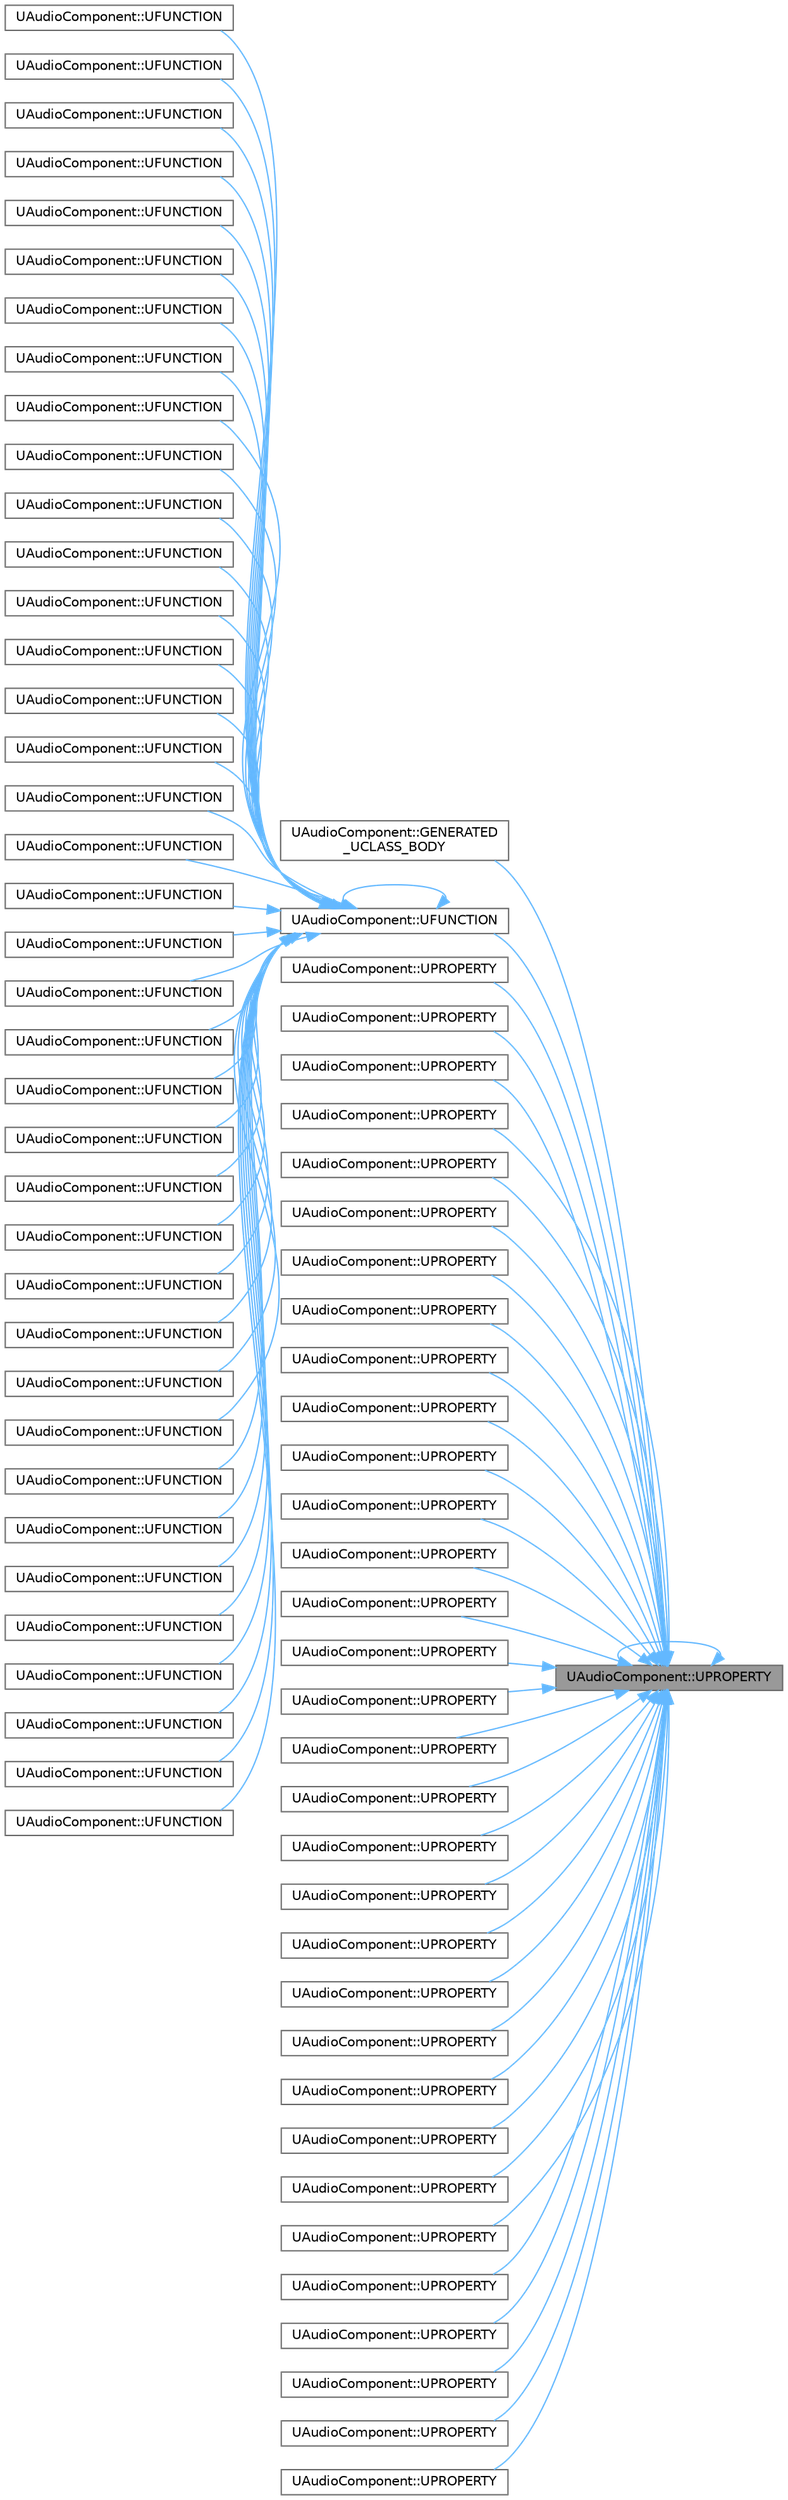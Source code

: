 digraph "UAudioComponent::UPROPERTY"
{
 // INTERACTIVE_SVG=YES
 // LATEX_PDF_SIZE
  bgcolor="transparent";
  edge [fontname=Helvetica,fontsize=10,labelfontname=Helvetica,labelfontsize=10];
  node [fontname=Helvetica,fontsize=10,shape=box,height=0.2,width=0.4];
  rankdir="RL";
  Node1 [id="Node000001",label="UAudioComponent::UPROPERTY",height=0.2,width=0.4,color="gray40", fillcolor="grey60", style="filled", fontcolor="black",tooltip="Array of parameters for this AudioComponent."];
  Node1 -> Node2 [id="edge1_Node000001_Node000002",dir="back",color="steelblue1",style="solid",tooltip=" "];
  Node2 [id="Node000002",label="UAudioComponent::GENERATED\l_UCLASS_BODY",height=0.2,width=0.4,color="grey40", fillcolor="white", style="filled",URL="$d4/d98/classUAudioComponent.html#a17e0186af97f1a8f982613cac853095a",tooltip="The sound to be played."];
  Node1 -> Node3 [id="edge2_Node000001_Node000003",dir="back",color="steelblue1",style="solid",tooltip=" "];
  Node3 [id="Node000003",label="UAudioComponent::UFUNCTION",height=0.2,width=0.4,color="grey40", fillcolor="white", style="filled",URL="$d4/d98/classUAudioComponent.html#aeff9eb860ef961a765e93ee84e385433",tooltip="Auto destroy this component on completion."];
  Node3 -> Node4 [id="edge3_Node000003_Node000004",dir="back",color="steelblue1",style="solid",tooltip=" "];
  Node4 [id="Node000004",label="UAudioComponent::UFUNCTION",height=0.2,width=0.4,color="grey40", fillcolor="white", style="filled",URL="$d4/d98/classUAudioComponent.html#a6ae489198511d94b033143732923294c",tooltip="Retrieves Cooked Amplitude Envelope Data at the current playback time."];
  Node3 -> Node5 [id="edge4_Node000003_Node000005",dir="back",color="steelblue1",style="solid",tooltip=" "];
  Node5 [id="Node000005",label="UAudioComponent::UFUNCTION",height=0.2,width=0.4,color="grey40", fillcolor="white", style="filled",URL="$d4/d98/classUAudioComponent.html#a86c22e3447bea0e060f7bb54e614f87b",tooltip="Retrieves the current-time amplitude envelope data of the sounds playing on the audio component."];
  Node3 -> Node6 [id="edge5_Node000003_Node000006",dir="back",color="steelblue1",style="solid",tooltip=" "];
  Node6 [id="Node000006",label="UAudioComponent::UFUNCTION",height=0.2,width=0.4,color="grey40", fillcolor="white", style="filled",URL="$d4/d98/classUAudioComponent.html#af515dc20653f29c3b76feb163ccf9531",tooltip="Retrieves the current-time cooked spectral data of the sounds playing on the audio component."];
  Node3 -> Node7 [id="edge6_Node000003_Node000007",dir="back",color="steelblue1",style="solid",tooltip=" "];
  Node7 [id="Node000007",label="UAudioComponent::UFUNCTION",height=0.2,width=0.4,color="grey40", fillcolor="white", style="filled",URL="$d4/d98/classUAudioComponent.html#a1b56c77009da18d3aea16135e301c92d",tooltip="Retrieves the current-time cooked spectral data of the sounds playing on the audio component."];
  Node3 -> Node8 [id="edge7_Node000003_Node000008",dir="back",color="steelblue1",style="solid",tooltip=" "];
  Node8 [id="Node000008",label="UAudioComponent::UFUNCTION",height=0.2,width=0.4,color="grey40", fillcolor="white", style="filled",URL="$d4/d98/classUAudioComponent.html#aaf0c32c528a2ec7e1300b2a6691ccc1c",tooltip="Queries whether or not the targeted Audio Component instance’s sound has Amplitude Envelope Data,..."];
  Node3 -> Node9 [id="edge8_Node000003_Node000009",dir="back",color="steelblue1",style="solid",tooltip=" "];
  Node9 [id="Node000009",label="UAudioComponent::UFUNCTION",height=0.2,width=0.4,color="grey40", fillcolor="white", style="filled",URL="$d4/d98/classUAudioComponent.html#a17ab49d645c437a8e7b1e7223a48bb0c",tooltip="Queries if the sound wave playing in this audio component has cooked FFT data, returns FALSE if none ..."];
  Node3 -> Node10 [id="edge9_Node000003_Node000010",dir="back",color="steelblue1",style="solid",tooltip=" "];
  Node10 [id="Node000010",label="UAudioComponent::UFUNCTION",height=0.2,width=0.4,color="grey40", fillcolor="white", style="filled",URL="$d4/d98/classUAudioComponent.html#a802e0a291e0dd4bba3595db1553bd571",tooltip="Returns if the sound is virtualized."];
  Node3 -> Node11 [id="edge10_Node000003_Node000011",dir="back",color="steelblue1",style="solid",tooltip=" "];
  Node11 [id="Node000011",label="UAudioComponent::UFUNCTION",height=0.2,width=0.4,color="grey40", fillcolor="white", style="filled",URL="$d4/d98/classUAudioComponent.html#a0045e8542cff43546bbfd3cb69839518",tooltip="Returns the enumerated play states of the audio component."];
  Node3 -> Node12 [id="edge11_Node000003_Node000012",dir="back",color="steelblue1",style="solid",tooltip=" "];
  Node12 [id="Node000012",label="UAudioComponent::UFUNCTION",height=0.2,width=0.4,color="grey40", fillcolor="white", style="filled",URL="$d4/d98/classUAudioComponent.html#a3419ed6f14c50095e40947f9af3c0839",tooltip="Gets the set of currently active modulators for a given Modulation Destination."];
  Node3 -> Node13 [id="edge12_Node000003_Node000013",dir="back",color="steelblue1",style="solid",tooltip=" "];
  Node13 [id="Node000013",label="UAudioComponent::UFUNCTION",height=0.2,width=0.4,color="grey40", fillcolor="white", style="filled",URL="$d4/d98/classUAudioComponent.html#a2805b275848a2ad406bcdda3ad4c6bb3",tooltip="Returns TRUE if the targeted Audio Component’s sound is playing."];
  Node3 -> Node14 [id="edge13_Node000003_Node000014",dir="back",color="steelblue1",style="solid",tooltip=" "];
  Node14 [id="Node000014",label="UAudioComponent::UFUNCTION",height=0.2,width=0.4,color="grey40", fillcolor="white", style="filled",URL="$d4/d98/classUAudioComponent.html#a2bc63bd390245e15a8fff0fa63bd6237",tooltip="Begins playing the targeted Audio Component's sound at the designated Start Time, seeking into a soun..."];
  Node3 -> Node15 [id="edge14_Node000003_Node000015",dir="back",color="steelblue1",style="solid",tooltip=" "];
  Node15 [id="Node000015",label="UAudioComponent::UFUNCTION",height=0.2,width=0.4,color="grey40", fillcolor="white", style="filled",URL="$d4/d98/classUAudioComponent.html#a417847271b1441a6584384054d172edf",tooltip="Adds the given set of Modulators to the modulators currently set on the Audio Component."];
  Node3 -> Node16 [id="edge15_Node000003_Node000016",dir="back",color="steelblue1",style="solid",tooltip=" "];
  Node16 [id="Node000016",label="UAudioComponent::UFUNCTION",height=0.2,width=0.4,color="grey40", fillcolor="white", style="filled",URL="$d4/d98/classUAudioComponent.html#ab9445d21c3fdcc4de49bae28dba58f35",tooltip="This function is used to modify the Attenuation Settings on the targeted Audio Component instance."];
  Node3 -> Node17 [id="edge16_Node000003_Node000017",dir="back",color="steelblue1",style="solid",tooltip=" "];
  Node17 [id="Node000017",label="UAudioComponent::UFUNCTION",height=0.2,width=0.4,color="grey40", fillcolor="white", style="filled",URL="$d4/d98/classUAudioComponent.html#acdf302e760a8d1cfb87dbd2264b95aab",tooltip="This function allows designers to trigger an adjustment to the sound instance’s playback Volume with ..."];
  Node3 -> Node18 [id="edge17_Node000003_Node000018",dir="back",color="steelblue1",style="solid",tooltip=" "];
  Node18 [id="Node000018",label="UAudioComponent::UFUNCTION",height=0.2,width=0.4,color="grey40", fillcolor="white", style="filled",URL="$d4/d98/classUAudioComponent.html#aaae171d3ce20099fafecd062fcee9816",tooltip="Removes the given set of Modulators to the modulators currently set on the Audio Component."];
  Node3 -> Node19 [id="edge18_Node000003_Node000019",dir="back",color="steelblue1",style="solid",tooltip=" "];
  Node19 [id="Node000019",label="UAudioComponent::UFUNCTION",height=0.2,width=0.4,color="grey40", fillcolor="white", style="filled",URL="$d4/d98/classUAudioComponent.html#ad89ec1c2ca8d8a850cdcf87bdc1cc7ce",tooltip=" "];
  Node3 -> Node20 [id="edge19_Node000003_Node000020",dir="back",color="steelblue1",style="solid",tooltip=" "];
  Node20 [id="Node000020",label="UAudioComponent::UFUNCTION",height=0.2,width=0.4,color="grey40", fillcolor="white", style="filled",URL="$d4/d98/classUAudioComponent.html#a86472452da16e525b3e615f6767e1779",tooltip=" "];
  Node3 -> Node21 [id="edge20_Node000003_Node000021",dir="back",color="steelblue1",style="solid",tooltip=" "];
  Node21 [id="Node000021",label="UAudioComponent::UFUNCTION",height=0.2,width=0.4,color="grey40", fillcolor="white", style="filled",URL="$d4/d98/classUAudioComponent.html#a9c3e235ccff86ee81a6cb32ac50472fc",tooltip="Sets how much audio the sound should send to the given Audio Bus (POST Source Effects)."];
  Node3 -> Node22 [id="edge21_Node000003_Node000022",dir="back",color="steelblue1",style="solid",tooltip=" "];
  Node22 [id="Node000022",label="UAudioComponent::UFUNCTION",height=0.2,width=0.4,color="grey40", fillcolor="white", style="filled",URL="$d4/d98/classUAudioComponent.html#a05048d1e0abc6c58fd1490c4b6a240ea",tooltip="Sets how much audio the sound should send to the given Audio Bus (PRE Source Effects)."];
  Node3 -> Node23 [id="edge22_Node000003_Node000023",dir="back",color="steelblue1",style="solid",tooltip=" "];
  Node23 [id="Node000023",label="UAudioComponent::UFUNCTION",height=0.2,width=0.4,color="grey40", fillcolor="white", style="filled",URL="$d4/d98/classUAudioComponent.html#a2896374d5d946becf3c1854afe45f85b",tooltip="When set to TRUE, enables an additional High Pass Filter Frequency to be calculated in with the sound..."];
  Node3 -> Node24 [id="edge23_Node000003_Node000024",dir="back",color="steelblue1",style="solid",tooltip=" "];
  Node24 [id="Node000024",label="UAudioComponent::UFUNCTION",height=0.2,width=0.4,color="grey40", fillcolor="white", style="filled",URL="$d4/d98/classUAudioComponent.html#a66be0f0d7e524cec09886b45b7f5ca19",tooltip="Sets a cutoff frequency, in Hz, for the targeted Audio Component’s sound’s High Pass Filter calculati..."];
  Node3 -> Node25 [id="edge24_Node000003_Node000025",dir="back",color="steelblue1",style="solid",tooltip=" "];
  Node25 [id="Node000025",label="UAudioComponent::UFUNCTION",height=0.2,width=0.4,color="grey40", fillcolor="white", style="filled",URL="$d4/d98/classUAudioComponent.html#a1ce946d4a80ae09b9f765dda640b3490",tooltip="When set to TRUE, enables an additional Low Pass Filter Frequency to be calculated in with the sound ..."];
  Node3 -> Node26 [id="edge25_Node000003_Node000026",dir="back",color="steelblue1",style="solid",tooltip=" "];
  Node26 [id="Node000026",label="UAudioComponent::UFUNCTION",height=0.2,width=0.4,color="grey40", fillcolor="white", style="filled",URL="$d4/d98/classUAudioComponent.html#a19cb716103f06af2effc48b4d603f6ec",tooltip="Sets a cutoff frequency, in Hz, for the targeted Audio Component’s sound’s Low Pass Filter calculatio..."];
  Node3 -> Node27 [id="edge26_Node000003_Node000027",dir="back",color="steelblue1",style="solid",tooltip=" "];
  Node27 [id="Node000027",label="UAudioComponent::UFUNCTION",height=0.2,width=0.4,color="grey40", fillcolor="white", style="filled",URL="$d4/d98/classUAudioComponent.html#a000f448d737c4a54a67e47e07c580a51",tooltip="Sets the routing for one of the given Audio component's Modulation Destinations."];
  Node3 -> Node28 [id="edge27_Node000003_Node000028",dir="back",color="steelblue1",style="solid",tooltip=" "];
  Node28 [id="Node000028",label="UAudioComponent::UFUNCTION",height=0.2,width=0.4,color="grey40", fillcolor="white", style="filled",URL="$d4/d98/classUAudioComponent.html#a18f9508bb98e146f8eb2e4f5b91777d2",tooltip="Sets whether or not to output the audio to bus only."];
  Node3 -> Node3 [id="edge28_Node000003_Node000003",dir="back",color="steelblue1",style="solid",tooltip=" "];
  Node3 -> Node29 [id="edge29_Node000003_Node000029",dir="back",color="steelblue1",style="solid",tooltip=" "];
  Node29 [id="Node000029",label="UAudioComponent::UFUNCTION",height=0.2,width=0.4,color="grey40", fillcolor="white", style="filled",URL="$d4/d98/classUAudioComponent.html#a554d0080c5e45dca217f7352a1742f4c",tooltip="Pause an audio component playing its sound cue, issue any delegates if needed."];
  Node3 -> Node30 [id="edge30_Node000003_Node000030",dir="back",color="steelblue1",style="solid",tooltip=" "];
  Node30 [id="Node000030",label="UAudioComponent::UFUNCTION",height=0.2,width=0.4,color="grey40", fillcolor="white", style="filled",URL="$d4/d98/classUAudioComponent.html#ad38cf34dda6b9664cf606a4b802d49e6",tooltip="Set a new pitch multiplier."];
  Node3 -> Node31 [id="edge31_Node000003_Node000031",dir="back",color="steelblue1",style="solid",tooltip=" "];
  Node31 [id="Node000031",label="UAudioComponent::UFUNCTION",height=0.2,width=0.4,color="grey40", fillcolor="white", style="filled",URL="$d4/d98/classUAudioComponent.html#a9b4b0120ee1a6a64088c050a5519763e",tooltip=" "];
  Node3 -> Node32 [id="edge32_Node000003_Node000032",dir="back",color="steelblue1",style="solid",tooltip=" "];
  Node32 [id="Node000032",label="UAudioComponent::UFUNCTION",height=0.2,width=0.4,color="grey40", fillcolor="white", style="filled",URL="$d4/d98/classUAudioComponent.html#ab183273b43bc99c4116a002ca5530f10",tooltip="Allows designers to target a specific Audio Component instance’s sound and set the send level (volume..."];
  Node3 -> Node33 [id="edge33_Node000003_Node000033",dir="back",color="steelblue1",style="solid",tooltip=" "];
  Node33 [id="Node000033",label="UAudioComponent::UFUNCTION",height=0.2,width=0.4,color="grey40", fillcolor="white", style="filled",URL="$d4/d98/classUAudioComponent.html#a6b8cb0a70a88a8d7dd8615126b0230b3",tooltip="Allows designers to target a specific Audio Component instance’s sound and set the send level (volume..."];
  Node3 -> Node34 [id="edge34_Node000003_Node000034",dir="back",color="steelblue1",style="solid",tooltip=" "];
  Node34 [id="Node000034",label="UAudioComponent::UFUNCTION",height=0.2,width=0.4,color="grey40", fillcolor="white", style="filled",URL="$d4/d98/classUAudioComponent.html#aef1fb06c746fab2435db614f139d84d8",tooltip="Allows designers to target a specific Audio Component instance’s sound set the send level (volume of ..."];
  Node3 -> Node35 [id="edge35_Node000003_Node000035",dir="back",color="steelblue1",style="solid",tooltip=" "];
  Node35 [id="Node000035",label="UAudioComponent::UFUNCTION",height=0.2,width=0.4,color="grey40", fillcolor="white", style="filled",URL="$d4/d98/classUAudioComponent.html#a2d348275451869059d444e5fcede03ba",tooltip="Set whether sounds generated by this audio component should be considered UI sounds."];
  Node3 -> Node36 [id="edge36_Node000003_Node000036",dir="back",color="steelblue1",style="solid",tooltip=" "];
  Node36 [id="Node000036",label="UAudioComponent::UFUNCTION",height=0.2,width=0.4,color="grey40", fillcolor="white", style="filled",URL="$d4/d98/classUAudioComponent.html#a1e35e7f7a839a764e8ec5872ee83d86f",tooltip="Set a new volume multiplier."];
  Node3 -> Node37 [id="edge37_Node000003_Node000037",dir="back",color="steelblue1",style="solid",tooltip=" "];
  Node37 [id="Node000037",label="UAudioComponent::UFUNCTION",height=0.2,width=0.4,color="grey40", fillcolor="white", style="filled",URL="$d4/d98/classUAudioComponent.html#ae3c0e755611a1b5223c82e6a9ee5544a",tooltip="Sets the parameter matching the name indicated to the provided Wave."];
  Node3 -> Node38 [id="edge38_Node000003_Node000038",dir="back",color="steelblue1",style="solid",tooltip=" "];
  Node38 [id="Node000038",label="UAudioComponent::UFUNCTION",height=0.2,width=0.4,color="grey40", fillcolor="white", style="filled",URL="$d4/d98/classUAudioComponent.html#a111fa204411b9887db7ae7f7e91adb62",tooltip="Cues request to stop sound after the provided delay (in seconds), stopping immediately if delay is ze..."];
  Node3 -> Node39 [id="edge39_Node000003_Node000039",dir="back",color="steelblue1",style="solid",tooltip=" "];
  Node39 [id="Node000039",label="UAudioComponent::UFUNCTION",height=0.2,width=0.4,color="grey40", fillcolor="white", style="filled",URL="$d4/d98/classUAudioComponent.html#a97f3d99c97ad642a605ddf05871aba29",tooltip="This function allows designers to call Play on an Audio Component instance while applying a volume cu..."];
  Node3 -> Node40 [id="edge40_Node000003_Node000040",dir="back",color="steelblue1",style="solid",tooltip=" "];
  Node40 [id="Node000040",label="UAudioComponent::UFUNCTION",height=0.2,width=0.4,color="grey40", fillcolor="white", style="filled",URL="$d4/d98/classUAudioComponent.html#a673d7eda9519713a7527f0efbf56391f",tooltip="This function allows designers to call a delayed Stop on an Audio Component instance while applying a..."];
  Node3 -> Node41 [id="edge41_Node000003_Node000041",dir="back",color="steelblue1",style="solid",tooltip=" "];
  Node41 [id="Node000041",label="UAudioComponent::UFUNCTION",height=0.2,width=0.4,color="grey40", fillcolor="white", style="filled",URL="$d4/d98/classUAudioComponent.html#af32f9beb837012e65210ed316d42ab32",tooltip="Start a sound playing on an audio component on a given quantization boundary with the handle to an ex..."];
  Node1 -> Node42 [id="edge42_Node000001_Node000042",dir="back",color="steelblue1",style="solid",tooltip=" "];
  Node42 [id="Node000042",label="UAudioComponent::UPROPERTY",height=0.2,width=0.4,color="grey40", fillcolor="white", style="filled",URL="$d4/d98/classUAudioComponent.html#a3814f7ac3859df7feb1541a36f956a21",tooltip="The upper bound to use when randomly determining a pitch multiplier."];
  Node1 -> Node43 [id="edge43_Node000001_Node000043",dir="back",color="steelblue1",style="solid",tooltip=" "];
  Node43 [id="Node000043",label="UAudioComponent::UPROPERTY",height=0.2,width=0.4,color="grey40", fillcolor="white", style="filled",URL="$d4/d98/classUAudioComponent.html#a15d9e586700c340c8792ee0cce14a863",tooltip="The lower bound to use when randomly determining a pitch multiplier."];
  Node1 -> Node44 [id="edge44_Node000001_Node000044",dir="back",color="steelblue1",style="solid",tooltip=" "];
  Node44 [id="Node000044",label="UAudioComponent::UPROPERTY",height=0.2,width=0.4,color="grey40", fillcolor="white", style="filled",URL="$d4/d98/classUAudioComponent.html#abee7f464c013492fdbdc3271892afc83",tooltip="The upper bound to use when randomly determining a volume multiplier."];
  Node1 -> Node45 [id="edge45_Node000001_Node000045",dir="back",color="steelblue1",style="solid",tooltip=" "];
  Node45 [id="Node000045",label="UAudioComponent::UPROPERTY",height=0.2,width=0.4,color="grey40", fillcolor="white", style="filled",URL="$d4/d98/classUAudioComponent.html#a95829b1611ba9bc8d41b4d8071981e66",tooltip="The lower bound to use when randomly determining a volume multiplier."];
  Node1 -> Node46 [id="edge46_Node000001_Node000046",dir="back",color="steelblue1",style="solid",tooltip=" "];
  Node46 [id="Node000046",label="UAudioComponent::UPROPERTY",height=0.2,width=0.4,color="grey40", fillcolor="white", style="filled",URL="$d4/d98/classUAudioComponent.html#ab7b0db00e76fbb3842d08e0d205275ca",tooltip="The interval at which to re-test occlusion (in seconds)."];
  Node1 -> Node47 [id="edge47_Node000001_Node000047",dir="back",color="steelblue1",style="solid",tooltip=" "];
  Node47 [id="Node000047",label="UAudioComponent::UPROPERTY",height=0.2,width=0.4,color="grey40", fillcolor="white", style="filled",URL="$d4/d98/classUAudioComponent.html#a697e81a378d6d456efac4a73e440d74c",tooltip="Configurable, serialized ID for audio plugins."];
  Node1 -> Node48 [id="edge48_Node000001_Node000048",dir="back",color="steelblue1",style="solid",tooltip=" "];
  Node48 [id="Node000048",label="UAudioComponent::UPROPERTY",height=0.2,width=0.4,color="grey40", fillcolor="white", style="filled",URL="$d4/d98/classUAudioComponent.html#a70663785b3ca4bb2144a75460b428b2a",tooltip="Called when we finish playing audio, either because it played to completion or because a Stop() call ..."];
  Node1 -> Node49 [id="edge49_Node000001_Node000049",dir="back",color="steelblue1",style="solid",tooltip=" "];
  Node49 [id="Node000049",label="UAudioComponent::UPROPERTY",height=0.2,width=0.4,color="grey40", fillcolor="white", style="filled",URL="$d4/d98/classUAudioComponent.html#a2dd81c5229a570db6e655cfc464b9524",tooltip=" "];
  Node1 -> Node50 [id="edge50_Node000001_Node000050",dir="back",color="steelblue1",style="solid",tooltip=" "];
  Node50 [id="Node000050",label="UAudioComponent::UPROPERTY",height=0.2,width=0.4,color="grey40", fillcolor="white", style="filled",URL="$d4/d98/classUAudioComponent.html#a4091efd9d882a2ffa326d3c1b0c781c6",tooltip="Called as a sound plays on the audio component to allow BP to perform actions based on playback perce..."];
  Node1 -> Node51 [id="edge51_Node000001_Node000051",dir="back",color="steelblue1",style="solid",tooltip=" "];
  Node51 [id="Node000051",label="UAudioComponent::UPROPERTY",height=0.2,width=0.4,color="grey40", fillcolor="white", style="filled",URL="$d4/d98/classUAudioComponent.html#ad3752a5cfab123a7017a141733309c6e",tooltip="This function returns the Targeted Audio Component's current Play State."];
  Node1 -> Node52 [id="edge52_Node000001_Node000052",dir="back",color="steelblue1",style="solid",tooltip=" "];
  Node52 [id="Node000052",label="UAudioComponent::UPROPERTY",height=0.2,width=0.4,color="grey40", fillcolor="white", style="filled",URL="$d4/d98/classUAudioComponent.html#a67c49fcd68fc336b88f144c583f14d0f",tooltip=" "];
  Node1 -> Node53 [id="edge53_Node000001_Node000053",dir="back",color="steelblue1",style="solid",tooltip=" "];
  Node53 [id="Node000053",label="UAudioComponent::UPROPERTY",height=0.2,width=0.4,color="grey40", fillcolor="white", style="filled",URL="$d4/d98/classUAudioComponent.html#ae73f3eec100470eac82e0c85cc16e149",tooltip="Called when virtualization state changes."];
  Node1 -> Node54 [id="edge54_Node000001_Node000054",dir="back",color="steelblue1",style="solid",tooltip=" "];
  Node54 [id="Node000054",label="UAudioComponent::UPROPERTY",height=0.2,width=0.4,color="grey40", fillcolor="white", style="filled",URL="$d4/d98/classUAudioComponent.html#a0f4241e6a8b02729f68b79e00cac2d0b",tooltip="Called when subtitles are sent to the SubtitleManager."];
  Node1 -> Node55 [id="edge55_Node000001_Node000055",dir="back",color="steelblue1",style="solid",tooltip=" "];
  Node55 [id="Node000055",label="UAudioComponent::UPROPERTY",height=0.2,width=0.4,color="grey40", fillcolor="white", style="filled",URL="$d4/d98/classUAudioComponent.html#afda94b26918c8f05b1f5fb86671a7605",tooltip=" "];
  Node1 -> Node56 [id="edge56_Node000001_Node000056",dir="back",color="steelblue1",style="solid",tooltip=" "];
  Node56 [id="Node000056",label="UAudioComponent::UPROPERTY",height=0.2,width=0.4,color="grey40", fillcolor="white", style="filled",URL="$d4/d98/classUAudioComponent.html#a22012fcdaf6efd3f287b0daadaf718ae",tooltip="Array of transient parameters for this AudioComponent instance."];
  Node1 -> Node57 [id="edge57_Node000001_Node000057",dir="back",color="steelblue1",style="solid",tooltip=" "];
  Node57 [id="Node000057",label="UAudioComponent::UPROPERTY",height=0.2,width=0.4,color="grey40", fillcolor="white", style="filled",URL="$d4/d98/classUAudioComponent.html#a4fb68927f618126acc6a0d24c6778563",tooltip="SoundClass that overrides that set on the referenced SoundBase when component is played."];
  Node1 -> Node58 [id="edge58_Node000001_Node000058",dir="back",color="steelblue1",style="solid",tooltip=" "];
  Node58 [id="Node000058",label="UAudioComponent::UPROPERTY",height=0.2,width=0.4,color="grey40", fillcolor="white", style="filled",URL="$d4/d98/classUAudioComponent.html#a3e972122c8b8684af93e3d5a67f2e8dc",tooltip="What sound concurrency to use for sounds generated by this audio component."];
  Node1 -> Node59 [id="edge59_Node000001_Node000059",dir="back",color="steelblue1",style="solid",tooltip=" "];
  Node59 [id="Node000059",label="UAudioComponent::UPROPERTY",height=0.2,width=0.4,color="grey40", fillcolor="white", style="filled",URL="$d4/d98/classUAudioComponent.html#ac0ce3dcdb8e4c79024444d870e2c9698",tooltip="What sound concurrency rules to use for sounds generated by this audio component."];
  Node1 -> Node60 [id="edge60_Node000001_Node000060",dir="back",color="steelblue1",style="solid",tooltip=" "];
  Node60 [id="Node000060",label="UAudioComponent::UPROPERTY",height=0.2,width=0.4,color="grey40", fillcolor="white", style="filled",URL="$d4/d98/classUAudioComponent.html#aecaaf2d71ad34c25f58f39e2a9996236",tooltip="Options for how we handle our location when we attach to the AutoAttachParent, if bAutoManageAttachme..."];
  Node1 -> Node61 [id="edge61_Node000001_Node000061",dir="back",color="steelblue1",style="solid",tooltip=" "];
  Node61 [id="Node000061",label="UAudioComponent::UPROPERTY",height=0.2,width=0.4,color="grey40", fillcolor="white", style="filled",URL="$d4/d98/classUAudioComponent.html#a66a0234936e6da4fe4fb73fd85a3993e",tooltip="Options for how we handle our rotation when we attach to the AutoAttachParent, if bAutoManageAttachme..."];
  Node1 -> Node62 [id="edge62_Node000001_Node000062",dir="back",color="steelblue1",style="solid",tooltip=" "];
  Node62 [id="Node000062",label="UAudioComponent::UPROPERTY",height=0.2,width=0.4,color="grey40", fillcolor="white", style="filled",URL="$d4/d98/classUAudioComponent.html#a7e8a27ef0c8b561d198215bbb0066d4f",tooltip="Options for how we handle our scale when we attach to the AutoAttachParent, if bAutoManageAttachment ..."];
  Node1 -> Node63 [id="edge63_Node000001_Node000063",dir="back",color="steelblue1",style="solid",tooltip=" "];
  Node63 [id="Node000063",label="UAudioComponent::UPROPERTY",height=0.2,width=0.4,color="grey40", fillcolor="white", style="filled",URL="$d4/d98/classUAudioComponent.html#a9980cdca967b8f37635b1003dd644b64",tooltip="If enabled, the frequency of the Highpass Filter (in Hz) to apply to this voice."];
  Node1 -> Node64 [id="edge64_Node000001_Node000064",dir="back",color="steelblue1",style="solid",tooltip=" "];
  Node64 [id="Node000064",label="UAudioComponent::UPROPERTY",height=0.2,width=0.4,color="grey40", fillcolor="white", style="filled",URL="$d4/d98/classUAudioComponent.html#a98934aeb465574432ae19bb66dab02fd",tooltip="If enabled, the frequency of the Lowpass Filter (in Hz) to apply to this voice."];
  Node1 -> Node65 [id="edge65_Node000001_Node000065",dir="back",color="steelblue1",style="solid",tooltip=" "];
  Node65 [id="Node000065",label="UAudioComponent::UPROPERTY",height=0.2,width=0.4,color="grey40", fillcolor="white", style="filled",URL="$d4/d98/classUAudioComponent.html#abbbd635f05f9797ba1057533b7859ca9",tooltip="If enabled, overrides the priority of the selected sound with the value provided."];
  Node1 -> Node66 [id="edge66_Node000001_Node000066",dir="back",color="steelblue1",style="solid",tooltip=" "];
  Node66 [id="Node000066",label="UAudioComponent::UPROPERTY",height=0.2,width=0.4,color="grey40", fillcolor="white", style="filled",URL="$d4/d98/classUAudioComponent.html#a0f8bcb3f035b9afa383d69bb5fce8648",tooltip="Used by the subtitle manager to prioritize subtitles wave instances spawned by this component."];
  Node1 -> Node67 [id="edge67_Node000001_Node000067",dir="back",color="steelblue1",style="solid",tooltip=" "];
  Node67 [id="Node000067",label="UAudioComponent::UPROPERTY",height=0.2,width=0.4,color="grey40", fillcolor="white", style="filled",URL="$d4/d98/classUAudioComponent.html#a48616f5e9d77564e347ae8170e47e861",tooltip="A volume multiplier to apply to sounds generated by this component."];
  Node1 -> Node68 [id="edge68_Node000001_Node000068",dir="back",color="steelblue1",style="solid",tooltip=" "];
  Node68 [id="Node000068",label="UAudioComponent::UPROPERTY",height=0.2,width=0.4,color="grey40", fillcolor="white", style="filled",URL="$d4/d98/classUAudioComponent.html#a144632943ca36608f99e93f3c3acd167",tooltip="Socket we automatically attach to on the AutoAttachParent, if bAutoManageAttachment is true."];
  Node1 -> Node69 [id="edge69_Node000001_Node000069",dir="back",color="steelblue1",style="solid",tooltip=" "];
  Node69 [id="Node000069",label="UAudioComponent::UPROPERTY",height=0.2,width=0.4,color="grey40", fillcolor="white", style="filled",URL="$d4/d98/classUAudioComponent.html#aac96655ed6d9156b24e617e16cb53434",tooltip="The attack time in milliseconds for the envelope follower."];
  Node1 -> Node70 [id="edge70_Node000001_Node000070",dir="back",color="steelblue1",style="solid",tooltip=" "];
  Node70 [id="Node000070",label="UAudioComponent::UPROPERTY",height=0.2,width=0.4,color="grey40", fillcolor="white", style="filled",URL="$d4/d98/classUAudioComponent.html#a181d5667506e6de84e7eeccfb64bed7b",tooltip="The release time in milliseconds for the envelope follower."];
  Node1 -> Node71 [id="edge71_Node000001_Node000071",dir="back",color="steelblue1",style="solid",tooltip=" "];
  Node71 [id="Node000071",label="UAudioComponent::UPROPERTY",height=0.2,width=0.4,color="grey40", fillcolor="white", style="filled",URL="$d4/d98/classUAudioComponent.html#ab27eb37dd1b81ad14a45810ab05839b1",tooltip="If bOverrideSettings is true, the attenuation properties to use for sounds generated by this componen..."];
  Node1 -> Node1 [id="edge72_Node000001_Node000001",dir="back",color="steelblue1",style="solid",tooltip=" "];
  Node1 -> Node72 [id="edge73_Node000001_Node000072",dir="back",color="steelblue1",style="solid",tooltip=" "];
  Node72 [id="Node000072",label="UAudioComponent::UPROPERTY",height=0.2,width=0.4,color="grey40", fillcolor="white", style="filled",URL="$d4/d98/classUAudioComponent.html#acc7eaf5728e45a8a421e2295ee4f2e07",tooltip="If bOverrideSettings is false, the asset to use to determine attenuation properties for sounds genera..."];
  Node1 -> Node73 [id="edge74_Node000001_Node000073",dir="back",color="steelblue1",style="solid",tooltip=" "];
  Node73 [id="Node000073",label="UAudioComponent::UPROPERTY",height=0.2,width=0.4,color="grey40", fillcolor="white", style="filled",URL="$d4/d98/classUAudioComponent.html#af6eb05c6aeb563f91a6c165ee4b8cc6a",tooltip="The chain of Source Effects to apply to the sounds playing on the Audio Component."];
}
